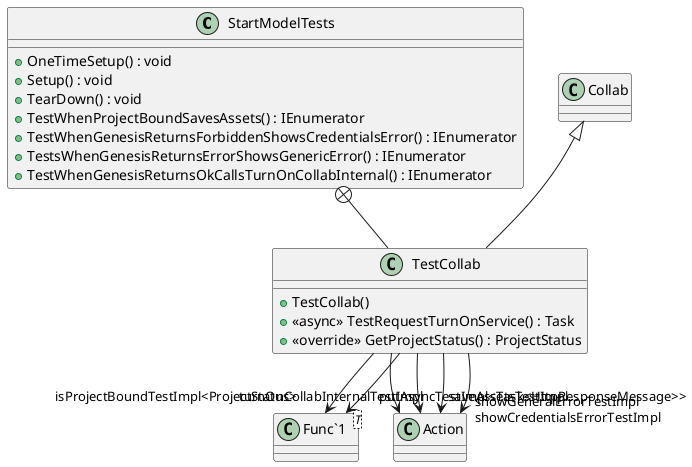 @startuml
class StartModelTests {
    + OneTimeSetup() : void
    + Setup() : void
    + TearDown() : void
    + TestWhenProjectBoundSavesAssets() : IEnumerator
    + TestWhenGenesisReturnsForbiddenShowsCredentialsError() : IEnumerator
    + TestsWhenGenesisReturnsErrorShowsGenericError() : IEnumerator
    + TestWhenGenesisReturnsOkCallsTurnOnCollabInternal() : IEnumerator
}
class TestCollab {
    + TestCollab()
    + <<async>> TestRequestTurnOnService() : Task
    + <<override>> GetProjectStatus() : ProjectStatus
}
class "Func`1"<T> {
}
StartModelTests +-- TestCollab
Collab <|-- TestCollab
TestCollab --> "isProjectBoundTestImpl<ProjectStatus>" "Func`1"
TestCollab --> "saveAssetsTestImpl" Action
TestCollab --> "turnOnCollabInternalTestImpl" Action
TestCollab --> "putAsyncTestImpl<Task<HttpResponseMessage>>" "Func`1"
TestCollab --> "showCredentialsErrorTestImpl" Action
TestCollab --> "showGeneralErrorTestImpl" Action
@enduml
